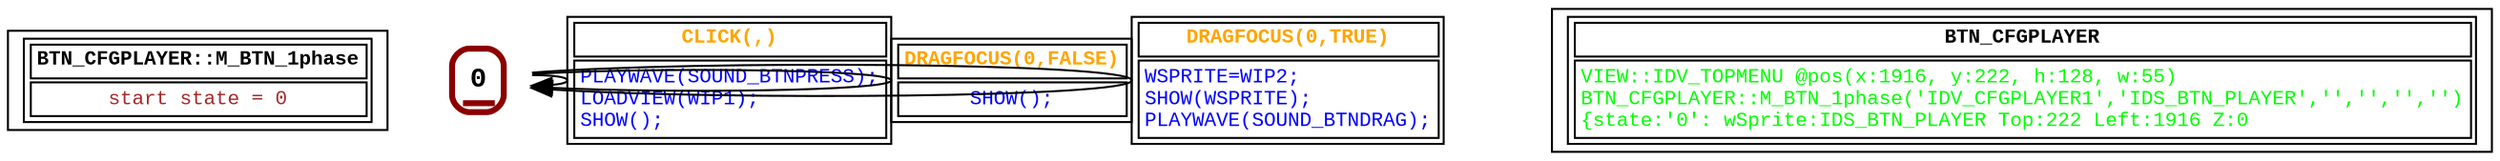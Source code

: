 digraph Automaton {
 fontname="Courier New"
	node [shape=oval, fontname="Courier New"];
	filename[shape = record, fontsize=10, label=< <table border="1"><tr><td><b>BTN_CFGPLAYER::M_BTN_1phase<br align="left"/></b></td></tr>
<tr><td><font point-size="10" color ="brown">start state = 0<br align="left"/></font></td></tr></table>>
];
	0[shape = none, fontsize=14, label=< <table border="3" color="darkred" style="rounded"><tr><td sides="b"><b>0<br align="left"/></b></td></tr>
</table>>];
"0" -> "0" [fontcolor=orange,fontsize=10,fontname="Courier New", label=< <table border="1"><tr><td><b>CLICK(,)<br align="left"/></b></td></tr>
<tr><td><font point-size="10" color ="blue">PLAYWAVE(SOUND_BTNPRESS);<br align="left"/>LOADVIEW(WIP1);<br align="left"/>SHOW();<br align="left"/></font></td></tr></table>>
];
"0" -> "0" [fontcolor=orange,fontsize=10,fontname="Courier New", label=< <table border="1"><tr><td><b>DRAGFOCUS(0,FALSE)<br align="left"/></b></td></tr>
<tr><td><font point-size="10" color ="blue">SHOW();<br align="left"/></font></td></tr></table>>
];
"0" -> "0" [fontcolor=orange,fontsize=10,fontname="Courier New", label=< <table border="1"><tr><td><b>DRAGFOCUS(0,TRUE)<br align="left"/></b></td></tr>
<tr><td><font point-size="10" color ="blue">WSPRITE=WIP2;<br align="left"/>SHOW(WSPRITE);<br align="left"/>PLAYWAVE(SOUND_BTNDRAG);<br align="left"/></font></td></tr></table>>
];
	status[shape = record, fontsize=10, label=< <table border="1"><tr><td><b>BTN_CFGPLAYER<br align="left"/></b></td></tr>
<tr><td><font point-size="10" color ="green">VIEW::IDV_TOPMENU @pos(x:1916, y:222, h:128, w:55)<br align="left"/>BTN_CFGPLAYER::M_BTN_1phase(&apos;IDV_CFGPLAYER1&apos;,&apos;IDS_BTN_PLAYER&apos;,&apos;&apos;,&apos;&apos;,&apos;&apos;,&apos;&apos;)<br align="left"/>			&#123;state:&apos;0&apos;: wSprite:IDS_BTN_PLAYER Top:222 Left:1916 Z:0<br align="left"/></font></td></tr></table>>
];
}
